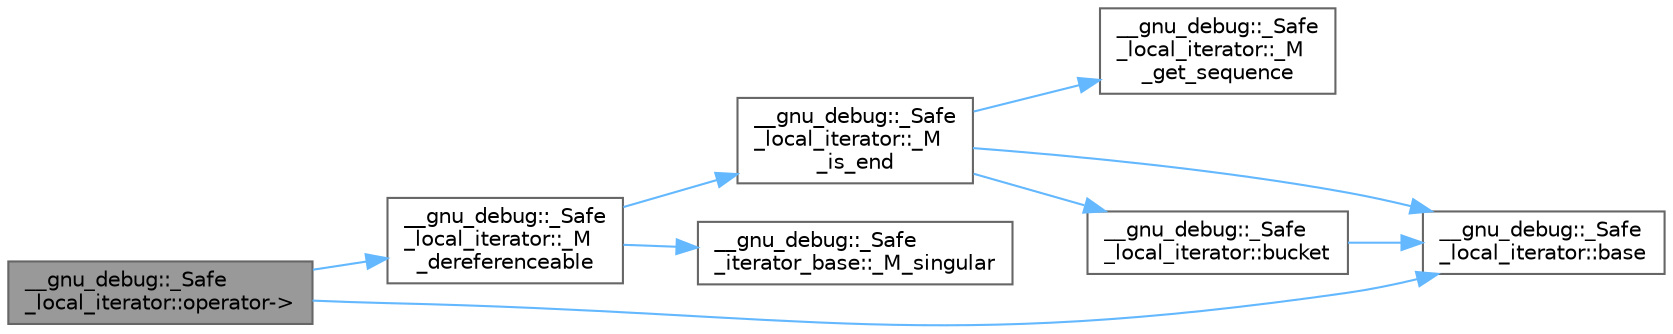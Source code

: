digraph "__gnu_debug::_Safe_local_iterator::operator-&gt;"
{
 // LATEX_PDF_SIZE
  bgcolor="transparent";
  edge [fontname=Helvetica,fontsize=10,labelfontname=Helvetica,labelfontsize=10];
  node [fontname=Helvetica,fontsize=10,shape=box,height=0.2,width=0.4];
  rankdir="LR";
  Node1 [id="Node000001",label="__gnu_debug::_Safe\l_local_iterator::operator-\>",height=0.2,width=0.4,color="gray40", fillcolor="grey60", style="filled", fontcolor="black",tooltip="Iterator dereference."];
  Node1 -> Node2 [id="edge1_Node000001_Node000002",color="steelblue1",style="solid",tooltip=" "];
  Node2 [id="Node000002",label="__gnu_debug::_Safe\l_local_iterator::_M\l_dereferenceable",height=0.2,width=0.4,color="grey40", fillcolor="white", style="filled",URL="$class____gnu__debug_1_1___safe__local__iterator.html#a6aa79a341cb886c9747c9889a3794ed8",tooltip="Is the iterator dereferenceable?"];
  Node2 -> Node3 [id="edge2_Node000002_Node000003",color="steelblue1",style="solid",tooltip=" "];
  Node3 [id="Node000003",label="__gnu_debug::_Safe\l_local_iterator::_M\l_is_end",height=0.2,width=0.4,color="grey40", fillcolor="white", style="filled",URL="$class____gnu__debug_1_1___safe__local__iterator.html#a10fc12a7ddc4e7d5a554ad0194b0cd90",tooltip="Is this iterator equal to the sequence's end(bucket) iterator?"];
  Node3 -> Node4 [id="edge3_Node000003_Node000004",color="steelblue1",style="solid",tooltip=" "];
  Node4 [id="Node000004",label="__gnu_debug::_Safe\l_local_iterator::_M\l_get_sequence",height=0.2,width=0.4,color="grey40", fillcolor="white", style="filled",URL="$class____gnu__debug_1_1___safe__local__iterator.html#ab50969fa0dcf622a1dd07ee969bbeb67",tooltip=" "];
  Node3 -> Node5 [id="edge4_Node000003_Node000005",color="steelblue1",style="solid",tooltip=" "];
  Node5 [id="Node000005",label="__gnu_debug::_Safe\l_local_iterator::base",height=0.2,width=0.4,color="grey40", fillcolor="white", style="filled",URL="$class____gnu__debug_1_1___safe__local__iterator.html#aab499f4662f2037b50801691a38a3850",tooltip="Return the underlying iterator."];
  Node3 -> Node6 [id="edge5_Node000003_Node000006",color="steelblue1",style="solid",tooltip=" "];
  Node6 [id="Node000006",label="__gnu_debug::_Safe\l_local_iterator::bucket",height=0.2,width=0.4,color="grey40", fillcolor="white", style="filled",URL="$class____gnu__debug_1_1___safe__local__iterator.html#a15955b785b5ba3c61918a1c549fda0d2",tooltip="Return the bucket."];
  Node6 -> Node5 [id="edge6_Node000006_Node000005",color="steelblue1",style="solid",tooltip=" "];
  Node2 -> Node7 [id="edge7_Node000002_Node000007",color="steelblue1",style="solid",tooltip=" "];
  Node7 [id="Node000007",label="__gnu_debug::_Safe\l_iterator_base::_M_singular",height=0.2,width=0.4,color="grey40", fillcolor="white", style="filled",URL="$class____gnu__debug_1_1___safe__iterator__base.html#aefb17f520b7e88212cf86e552d440858",tooltip=" "];
  Node1 -> Node5 [id="edge8_Node000001_Node000005",color="steelblue1",style="solid",tooltip=" "];
}
